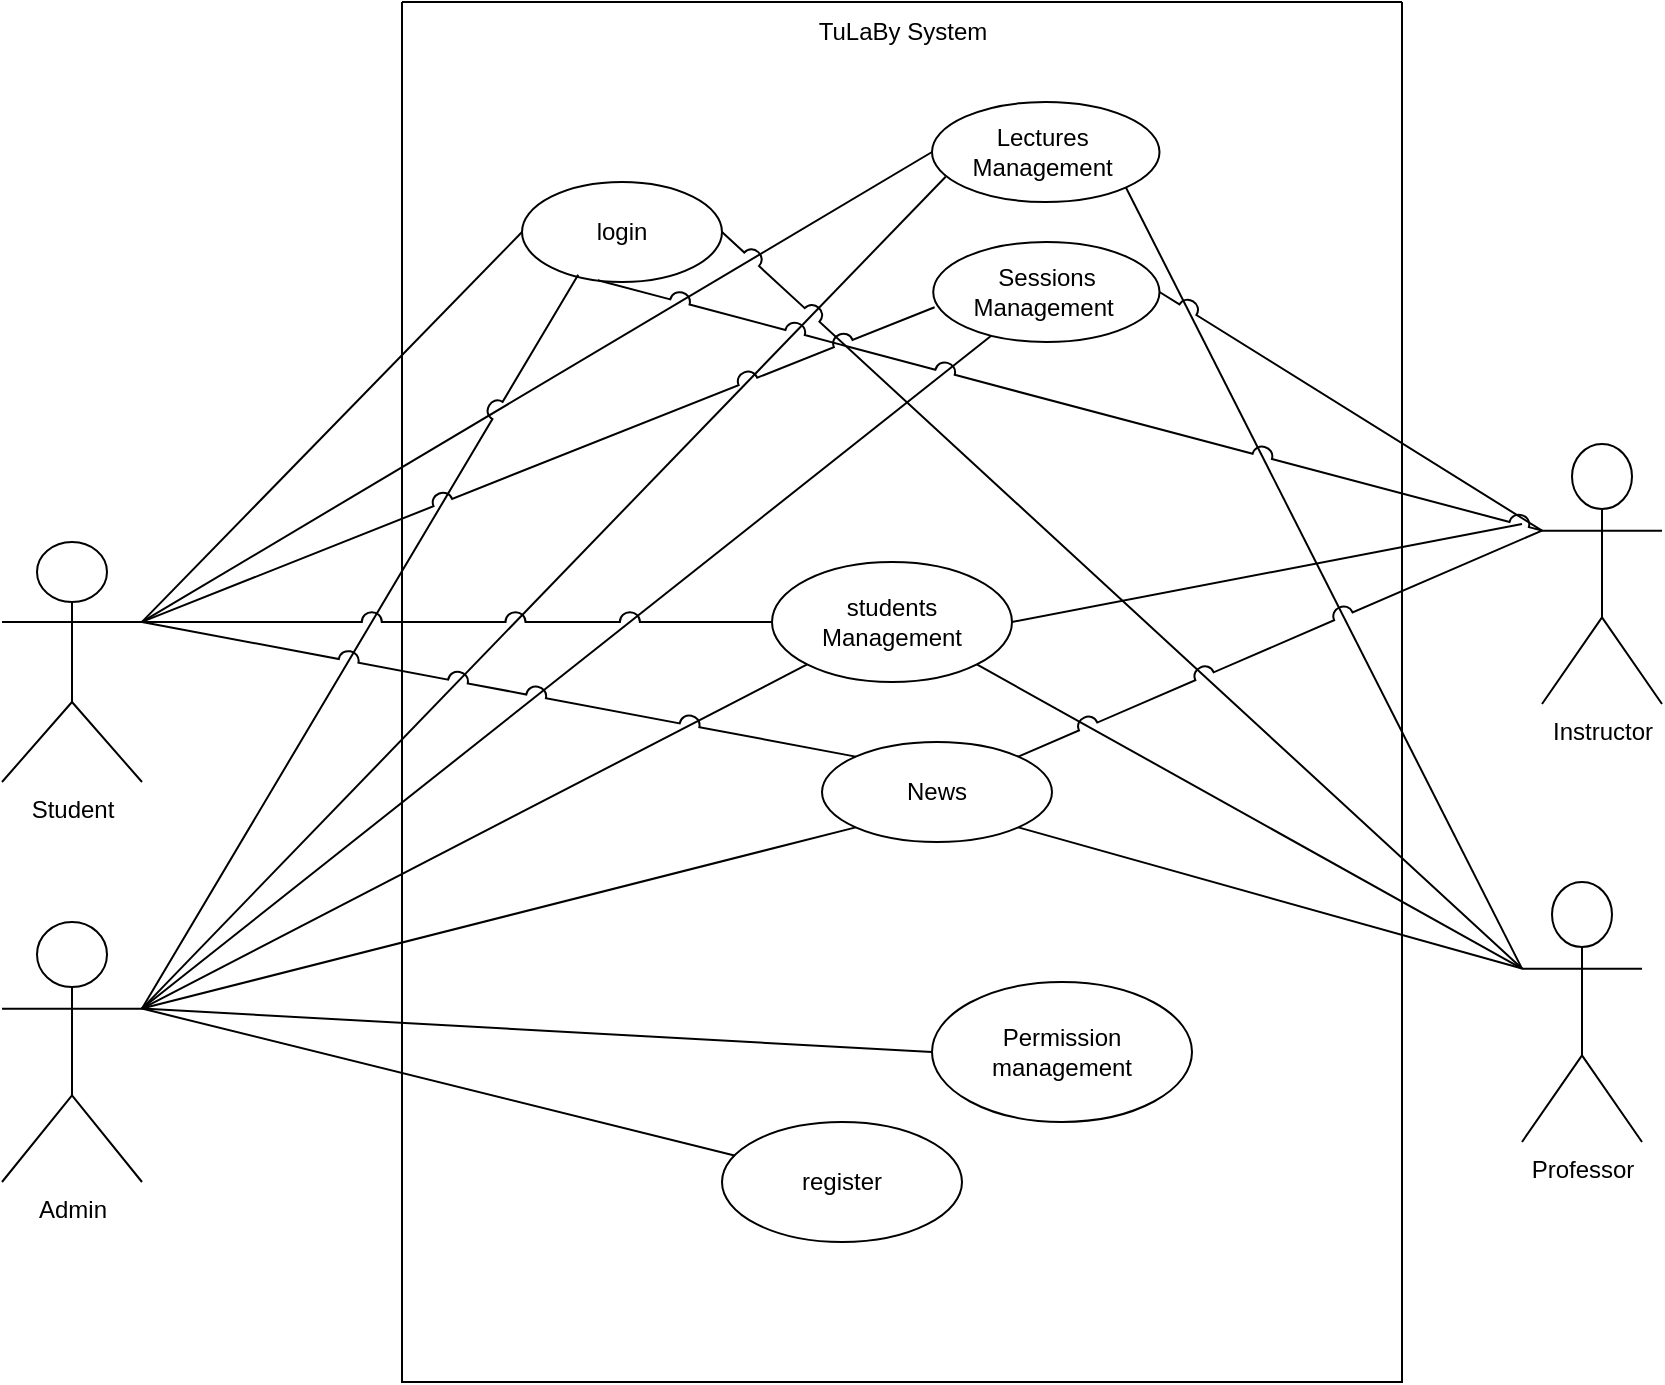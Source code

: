 <mxfile version="23.1.1" type="device">
  <diagram name="Page-1" id="N0drmHppJEb9oB_DW_Nr">
    <mxGraphModel dx="3330" dy="860" grid="1" gridSize="10" guides="1" tooltips="1" connect="1" arrows="1" fold="1" page="1" pageScale="1" pageWidth="850" pageHeight="1100" math="0" shadow="0">
      <root>
        <mxCell id="0" />
        <mxCell id="1" parent="0" />
        <mxCell id="Y_BFLwlfFhmg-iiWJ8VO-6" value="" style="endArrow=none;html=1;rounded=0;entryX=0.06;entryY=0.747;entryDx=0;entryDy=0;entryPerimeter=0;exitX=1;exitY=0.333;exitDx=0;exitDy=0;exitPerimeter=0;" parent="1" source="rl8v88kSDj-8w3Xo57VH-217" target="rl8v88kSDj-8w3Xo57VH-203" edge="1">
          <mxGeometry width="50" height="50" relative="1" as="geometry">
            <mxPoint x="-1180" y="690" as="sourcePoint" />
            <mxPoint x="-1140" y="600" as="targetPoint" />
          </mxGeometry>
        </mxCell>
        <mxCell id="rl8v88kSDj-8w3Xo57VH-201" value="" style="swimlane;startSize=0;" parent="1" vertex="1">
          <mxGeometry x="-1070" y="160" width="500" height="690" as="geometry" />
        </mxCell>
        <mxCell id="rl8v88kSDj-8w3Xo57VH-202" value="login" style="ellipse;whiteSpace=wrap;html=1;" parent="rl8v88kSDj-8w3Xo57VH-201" vertex="1">
          <mxGeometry x="60" y="90" width="100" height="50" as="geometry" />
        </mxCell>
        <mxCell id="rl8v88kSDj-8w3Xo57VH-203" value="&lt;h4&gt;&lt;span style=&quot;font-weight: normal;&quot;&gt;Lectures&amp;nbsp;&lt;br&gt;Management&amp;nbsp;&lt;/span&gt;&lt;/h4&gt;" style="ellipse;whiteSpace=wrap;html=1;" parent="rl8v88kSDj-8w3Xo57VH-201" vertex="1">
          <mxGeometry x="265" y="50" width="113.75" height="50" as="geometry" />
        </mxCell>
        <mxCell id="rl8v88kSDj-8w3Xo57VH-204" value="students Management" style="ellipse;whiteSpace=wrap;html=1;" parent="rl8v88kSDj-8w3Xo57VH-201" vertex="1">
          <mxGeometry x="185" y="280" width="120" height="60" as="geometry" />
        </mxCell>
        <mxCell id="rl8v88kSDj-8w3Xo57VH-209" value="Permission management" style="ellipse;whiteSpace=wrap;html=1;" parent="rl8v88kSDj-8w3Xo57VH-201" vertex="1">
          <mxGeometry x="265" y="490" width="130" height="70" as="geometry" />
        </mxCell>
        <mxCell id="rl8v88kSDj-8w3Xo57VH-210" value="TuLaBy System" style="text;html=1;align=center;verticalAlign=middle;resizable=0;points=[];autosize=1;strokeColor=none;fillColor=none;" parent="rl8v88kSDj-8w3Xo57VH-201" vertex="1">
          <mxGeometry x="195" width="110" height="30" as="geometry" />
        </mxCell>
        <mxCell id="rl8v88kSDj-8w3Xo57VH-211" value="&lt;p data-pm-slice=&quot;1 1 [&amp;quot;tiptapChildEditor&amp;quot;,{&amp;quot;id&amp;quot;:&amp;quot;e255d747-5654-4fdb-9646-20be5f119581&amp;quot;,&amp;quot;shapeId&amp;quot;:&amp;quot;kSoQn1RSsb1&amp;quot;,&amp;quot;textId&amp;quot;:&amp;quot;TKFUad1yQei&amp;quot;}]&quot;&gt;News&lt;/p&gt;" style="ellipse;whiteSpace=wrap;html=1;" parent="rl8v88kSDj-8w3Xo57VH-201" vertex="1">
          <mxGeometry x="210" y="370" width="115" height="50" as="geometry" />
        </mxCell>
        <mxCell id="rl8v88kSDj-8w3Xo57VH-212" value="Sessions Management&amp;nbsp;" style="ellipse;whiteSpace=wrap;html=1;align=center;" parent="rl8v88kSDj-8w3Xo57VH-201" vertex="1">
          <mxGeometry x="265.62" y="120" width="113.13" height="50" as="geometry" />
        </mxCell>
        <mxCell id="ajgXBlTS9dsB7ZJh57BK-1" value="register" style="ellipse;whiteSpace=wrap;html=1;" parent="rl8v88kSDj-8w3Xo57VH-201" vertex="1">
          <mxGeometry x="160" y="560" width="120" height="60" as="geometry" />
        </mxCell>
        <mxCell id="rl8v88kSDj-8w3Xo57VH-213" value="Student" style="shape=umlActor;verticalLabelPosition=bottom;verticalAlign=top;html=1;outlineConnect=0;" parent="1" vertex="1">
          <mxGeometry x="-1270" y="430" width="70" height="120" as="geometry" />
        </mxCell>
        <mxCell id="rl8v88kSDj-8w3Xo57VH-214" value="Professor" style="shape=umlActor;verticalLabelPosition=bottom;verticalAlign=top;html=1;" parent="1" vertex="1">
          <mxGeometry x="-510" y="600" width="60" height="130" as="geometry" />
        </mxCell>
        <mxCell id="rl8v88kSDj-8w3Xo57VH-216" value="" style="endArrow=none;html=1;rounded=0;exitX=1;exitY=1;exitDx=0;exitDy=0;entryX=0;entryY=0.333;entryDx=0;entryDy=0;entryPerimeter=0;" parent="1" source="rl8v88kSDj-8w3Xo57VH-204" target="rl8v88kSDj-8w3Xo57VH-214" edge="1">
          <mxGeometry width="50" height="50" relative="1" as="geometry">
            <mxPoint x="-635" y="1096.0" as="sourcePoint" />
            <mxPoint x="-490" y="936" as="targetPoint" />
          </mxGeometry>
        </mxCell>
        <mxCell id="rl8v88kSDj-8w3Xo57VH-217" value="Admin" style="shape=umlActor;verticalLabelPosition=bottom;verticalAlign=top;html=1;" parent="1" vertex="1">
          <mxGeometry x="-1270" y="620" width="70" height="130" as="geometry" />
        </mxCell>
        <mxCell id="rl8v88kSDj-8w3Xo57VH-218" value="" style="endArrow=none;html=1;rounded=0;entryX=0;entryY=1;entryDx=0;entryDy=0;exitX=1;exitY=0.333;exitDx=0;exitDy=0;exitPerimeter=0;" parent="1" source="rl8v88kSDj-8w3Xo57VH-217" target="rl8v88kSDj-8w3Xo57VH-211" edge="1">
          <mxGeometry width="50" height="50" relative="1" as="geometry">
            <mxPoint x="-1340" y="1906" as="sourcePoint" />
            <mxPoint x="-877.6" y="1413.04" as="targetPoint" />
          </mxGeometry>
        </mxCell>
        <mxCell id="rl8v88kSDj-8w3Xo57VH-220" value="" style="endArrow=none;html=1;rounded=0;entryX=0;entryY=0.5;entryDx=0;entryDy=0;exitX=1;exitY=0.333;exitDx=0;exitDy=0;exitPerimeter=0;" parent="1" source="rl8v88kSDj-8w3Xo57VH-217" target="rl8v88kSDj-8w3Xo57VH-209" edge="1">
          <mxGeometry width="50" height="50" relative="1" as="geometry">
            <mxPoint x="-1340" y="1896" as="sourcePoint" />
            <mxPoint x="-1030" y="2366" as="targetPoint" />
          </mxGeometry>
        </mxCell>
        <mxCell id="rl8v88kSDj-8w3Xo57VH-221" value="" style="endArrow=none;html=1;rounded=0;entryX=0;entryY=1;entryDx=0;entryDy=0;exitX=1;exitY=0.333;exitDx=0;exitDy=0;exitPerimeter=0;jumpStyle=none;jumpSize=10;" parent="1" source="rl8v88kSDj-8w3Xo57VH-217" target="rl8v88kSDj-8w3Xo57VH-204" edge="1">
          <mxGeometry width="50" height="50" relative="1" as="geometry">
            <mxPoint x="-1340" y="1896" as="sourcePoint" />
            <mxPoint x="-801.76" y="1391.92" as="targetPoint" />
          </mxGeometry>
        </mxCell>
        <mxCell id="rl8v88kSDj-8w3Xo57VH-223" value="" style="endArrow=none;html=1;rounded=0;entryX=0;entryY=0.5;entryDx=0;entryDy=0;exitX=1;exitY=0.333;exitDx=0;exitDy=0;exitPerimeter=0;" parent="1" source="rl8v88kSDj-8w3Xo57VH-213" target="rl8v88kSDj-8w3Xo57VH-203" edge="1">
          <mxGeometry width="50" height="50" relative="1" as="geometry">
            <mxPoint x="-1290" y="446" as="sourcePoint" />
            <mxPoint x="-1060" y="496" as="targetPoint" />
          </mxGeometry>
        </mxCell>
        <mxCell id="rl8v88kSDj-8w3Xo57VH-224" value="" style="endArrow=none;html=1;rounded=0;exitX=1;exitY=0.5;exitDx=0;exitDy=0;entryX=0;entryY=0.333;entryDx=0;entryDy=0;entryPerimeter=0;jumpStyle=arc;jumpSize=10;" parent="1" source="rl8v88kSDj-8w3Xo57VH-202" target="rl8v88kSDj-8w3Xo57VH-214" edge="1">
          <mxGeometry width="50" height="50" relative="1" as="geometry">
            <mxPoint x="-970" y="316" as="sourcePoint" />
            <mxPoint x="-490" y="929.2" as="targetPoint" />
          </mxGeometry>
        </mxCell>
        <mxCell id="rl8v88kSDj-8w3Xo57VH-225" value="" style="endArrow=none;html=1;rounded=0;exitX=1;exitY=1;exitDx=0;exitDy=0;entryX=0;entryY=0.333;entryDx=0;entryDy=0;entryPerimeter=0;" parent="1" source="rl8v88kSDj-8w3Xo57VH-203" target="rl8v88kSDj-8w3Xo57VH-214" edge="1">
          <mxGeometry width="50" height="50" relative="1" as="geometry">
            <mxPoint x="-900" y="526" as="sourcePoint" />
            <mxPoint x="-490" y="926" as="targetPoint" />
          </mxGeometry>
        </mxCell>
        <mxCell id="rl8v88kSDj-8w3Xo57VH-233" value="" style="endArrow=none;html=1;rounded=0;entryX=0;entryY=0.333;entryDx=0;entryDy=0;entryPerimeter=0;exitX=1;exitY=1;exitDx=0;exitDy=0;" parent="1" source="rl8v88kSDj-8w3Xo57VH-211" target="rl8v88kSDj-8w3Xo57VH-214" edge="1">
          <mxGeometry width="50" height="50" relative="1" as="geometry">
            <mxPoint x="-860" y="920" as="sourcePoint" />
            <mxPoint x="-810" y="870" as="targetPoint" />
          </mxGeometry>
        </mxCell>
        <mxCell id="rl8v88kSDj-8w3Xo57VH-234" value="" style="endArrow=none;html=1;rounded=0;entryX=1;entryY=0.333;entryDx=0;entryDy=0;entryPerimeter=0;exitX=0;exitY=0.5;exitDx=0;exitDy=0;jumpStyle=arc;jumpSize=10;" parent="1" source="rl8v88kSDj-8w3Xo57VH-202" target="rl8v88kSDj-8w3Xo57VH-213" edge="1">
          <mxGeometry width="50" height="50" relative="1" as="geometry">
            <mxPoint x="-1040" y="630" as="sourcePoint" />
            <mxPoint x="-990" y="580" as="targetPoint" />
          </mxGeometry>
        </mxCell>
        <mxCell id="rl8v88kSDj-8w3Xo57VH-237" value="Instructor" style="shape=umlActor;verticalLabelPosition=bottom;verticalAlign=top;html=1;" parent="1" vertex="1">
          <mxGeometry x="-500" y="381" width="60" height="130" as="geometry" />
        </mxCell>
        <mxCell id="rl8v88kSDj-8w3Xo57VH-238" value="" style="endArrow=none;html=1;rounded=0;entryX=0.281;entryY=0.927;entryDx=0;entryDy=0;entryPerimeter=0;exitX=1;exitY=0.333;exitDx=0;exitDy=0;exitPerimeter=0;jumpStyle=arc;jumpSize=10;" parent="1" source="rl8v88kSDj-8w3Xo57VH-217" target="rl8v88kSDj-8w3Xo57VH-202" edge="1">
          <mxGeometry relative="1" as="geometry">
            <mxPoint x="-920" y="510" as="sourcePoint" />
            <mxPoint x="-760" y="510" as="targetPoint" />
          </mxGeometry>
        </mxCell>
        <mxCell id="rl8v88kSDj-8w3Xo57VH-239" value="" style="endArrow=none;html=1;rounded=0;exitX=1;exitY=0.333;exitDx=0;exitDy=0;exitPerimeter=0;entryX=0.006;entryY=0.653;entryDx=0;entryDy=0;jumpStyle=arc;jumpSize=10;entryPerimeter=0;" parent="1" source="rl8v88kSDj-8w3Xo57VH-213" target="rl8v88kSDj-8w3Xo57VH-212" edge="1">
          <mxGeometry relative="1" as="geometry">
            <mxPoint x="-920" y="450" as="sourcePoint" />
            <mxPoint x="-760" y="450" as="targetPoint" />
          </mxGeometry>
        </mxCell>
        <mxCell id="rl8v88kSDj-8w3Xo57VH-240" value="" style="endArrow=none;html=1;rounded=0;entryX=0;entryY=0.333;entryDx=0;entryDy=0;entryPerimeter=0;exitX=1;exitY=0.5;exitDx=0;exitDy=0;jumpStyle=arc;jumpSize=10;" parent="1" source="rl8v88kSDj-8w3Xo57VH-212" target="rl8v88kSDj-8w3Xo57VH-237" edge="1">
          <mxGeometry relative="1" as="geometry">
            <mxPoint x="-920" y="450" as="sourcePoint" />
            <mxPoint x="-760" y="450" as="targetPoint" />
          </mxGeometry>
        </mxCell>
        <mxCell id="ajgXBlTS9dsB7ZJh57BK-2" value="" style="endArrow=none;html=1;rounded=0;exitX=1;exitY=0.333;exitDx=0;exitDy=0;exitPerimeter=0;" parent="1" source="rl8v88kSDj-8w3Xo57VH-217" target="ajgXBlTS9dsB7ZJh57BK-1" edge="1">
          <mxGeometry width="50" height="50" relative="1" as="geometry">
            <mxPoint x="-1100" y="780" as="sourcePoint" />
            <mxPoint x="-1050" y="730" as="targetPoint" />
          </mxGeometry>
        </mxCell>
        <mxCell id="Y_BFLwlfFhmg-iiWJ8VO-4" value="" style="endArrow=none;html=1;rounded=0;exitX=1;exitY=0.5;exitDx=0;exitDy=0;" parent="1" source="rl8v88kSDj-8w3Xo57VH-204" edge="1">
          <mxGeometry width="50" height="50" relative="1" as="geometry">
            <mxPoint x="-550" y="471" as="sourcePoint" />
            <mxPoint x="-510" y="421" as="targetPoint" />
          </mxGeometry>
        </mxCell>
        <mxCell id="Y_BFLwlfFhmg-iiWJ8VO-5" value="" style="endArrow=none;html=1;rounded=0;exitX=1;exitY=0;exitDx=0;exitDy=0;entryX=0;entryY=0.333;entryDx=0;entryDy=0;entryPerimeter=0;jumpStyle=arc;jumpSize=10;" parent="1" source="rl8v88kSDj-8w3Xo57VH-211" target="rl8v88kSDj-8w3Xo57VH-237" edge="1">
          <mxGeometry width="50" height="50" relative="1" as="geometry">
            <mxPoint x="-550" y="471" as="sourcePoint" />
            <mxPoint x="-500" y="420" as="targetPoint" />
          </mxGeometry>
        </mxCell>
        <mxCell id="Y_BFLwlfFhmg-iiWJ8VO-7" value="" style="endArrow=none;html=1;rounded=0;exitX=1;exitY=0.333;exitDx=0;exitDy=0;exitPerimeter=0;" parent="1" source="rl8v88kSDj-8w3Xo57VH-217" target="rl8v88kSDj-8w3Xo57VH-212" edge="1">
          <mxGeometry width="50" height="50" relative="1" as="geometry">
            <mxPoint x="-1190" y="680" as="sourcePoint" />
            <mxPoint x="-1140" y="610" as="targetPoint" />
          </mxGeometry>
        </mxCell>
        <mxCell id="rl8v88kSDj-8w3Xo57VH-222" value="" style="endArrow=none;html=1;rounded=0;exitX=1;exitY=0.333;exitDx=0;exitDy=0;exitPerimeter=0;entryX=0;entryY=0;entryDx=0;entryDy=0;jumpStyle=arc;jumpSize=10;" parent="1" source="rl8v88kSDj-8w3Xo57VH-213" target="rl8v88kSDj-8w3Xo57VH-211" edge="1">
          <mxGeometry width="50" height="50" relative="1" as="geometry">
            <mxPoint x="-1290" y="446" as="sourcePoint" />
            <mxPoint x="-1130" y="376" as="targetPoint" />
          </mxGeometry>
        </mxCell>
        <mxCell id="rl8v88kSDj-8w3Xo57VH-229" value="" style="endArrow=none;html=1;rounded=0;entryX=0;entryY=0.5;entryDx=0;entryDy=0;exitX=1;exitY=0.333;exitDx=0;exitDy=0;exitPerimeter=0;jumpStyle=arc;jumpSize=10;" parent="1" source="rl8v88kSDj-8w3Xo57VH-213" target="rl8v88kSDj-8w3Xo57VH-204" edge="1">
          <mxGeometry width="50" height="50" relative="1" as="geometry">
            <mxPoint x="-1290" y="446" as="sourcePoint" />
            <mxPoint x="-1060" y="896" as="targetPoint" />
          </mxGeometry>
        </mxCell>
        <mxCell id="Y_BFLwlfFhmg-iiWJ8VO-2" value="" style="endArrow=none;html=1;rounded=0;exitX=0.379;exitY=0.982;exitDx=0;exitDy=0;exitPerimeter=0;entryX=0;entryY=0.333;entryDx=0;entryDy=0;entryPerimeter=0;jumpStyle=arc;jumpSize=10;" parent="1" source="rl8v88kSDj-8w3Xo57VH-202" target="rl8v88kSDj-8w3Xo57VH-237" edge="1">
          <mxGeometry width="50" height="50" relative="1" as="geometry">
            <mxPoint x="-960" y="310" as="sourcePoint" />
            <mxPoint x="-500" y="430" as="targetPoint" />
          </mxGeometry>
        </mxCell>
      </root>
    </mxGraphModel>
  </diagram>
</mxfile>
